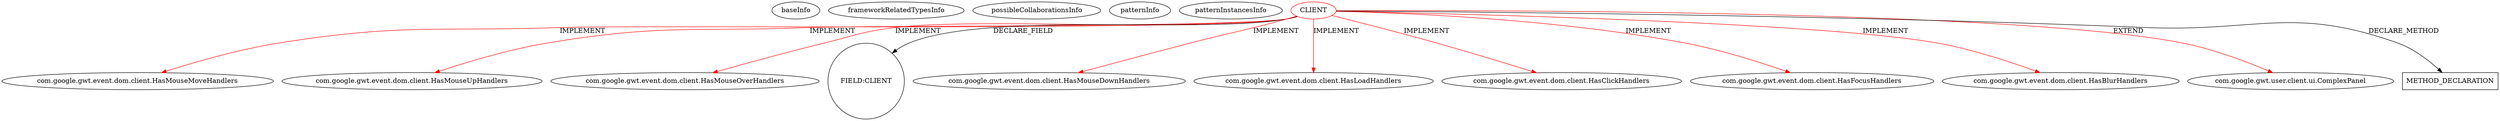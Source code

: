 digraph {
baseInfo[graphId=676,category="pattern",isAnonymous=false,possibleRelation=false]
frameworkRelatedTypesInfo[0="com.google.gwt.event.dom.client.HasMouseDownHandlers",1="com.google.gwt.event.dom.client.HasClickHandlers",2="com.google.gwt.event.dom.client.HasMouseUpHandlers",3="com.google.gwt.event.dom.client.HasLoadHandlers",4="com.google.gwt.event.dom.client.HasMouseMoveHandlers",5="com.google.gwt.event.dom.client.HasFocusHandlers",6="com.google.gwt.user.client.ui.ComplexPanel",7="com.google.gwt.event.dom.client.HasMouseOverHandlers",8="com.google.gwt.event.dom.client.HasBlurHandlers"]
possibleCollaborationsInfo[]
patternInfo[frequency=12.0,patternRootClient=0]
patternInstancesInfo[0="mguiral-GwtSvgLib~/mguiral-GwtSvgLib/GwtSvgLib-master/src/gwt/html5/svg/client/user/ui/SVGEllipseWidget.java~SVGEllipseWidget~3979",1="mguiral-GwtSvgLib~/mguiral-GwtSvgLib/GwtSvgLib-master/src/gwt/html5/svg/client/user/ui/SVGSymbolWidget.java~SVGSymbolWidget~3998",2="mguiral-GwtSvgLib~/mguiral-GwtSvgLib/GwtSvgLib-master/src/gwt/html5/svg/client/user/ui/SVGUseWidget.java~SVGUseWidget~3995",3="mguiral-GwtSvgLib~/mguiral-GwtSvgLib/GwtSvgLib-master/src/gwt/html5/svg/client/user/ui/SVGTextContentWidget.java~SVGTextContentWidget~3987",4="mguiral-GwtSvgLib~/mguiral-GwtSvgLib/GwtSvgLib-master/src/gwt/html5/svg/client/user/ui/SVGLineWidget.java~SVGLineWidget~3985",5="mguiral-GwtSvgLib~/mguiral-GwtSvgLib/GwtSvgLib-master/src/gwt/html5/svg/client/user/ui/SVGGraphicalWidget.java~SVGGraphicalWidget~3974",6="mguiral-GwtSvgLib~/mguiral-GwtSvgLib/GwtSvgLib-master/src/gwt/html5/svg/client/user/ui/SVGImageWidget.java~SVGImageWidget~3982",7="mguiral-GwtSvgLib~/mguiral-GwtSvgLib/GwtSvgLib-master/src/gwt/html5/svg/client/user/ui/SVGCircleWidget.java~SVGCircleWidget~3996",8="mguiral-GwtSvgLib~/mguiral-GwtSvgLib/GwtSvgLib-master/src/gwt/html5/svg/client/user/ui/SVGRectWidget.java~SVGRectWidget~3993",9="mguiral-GwtSvgLib~/mguiral-GwtSvgLib/GwtSvgLib-master/src/gwt/html5/svg/client/user/ui/SVGSwitchWidget.java~SVGSwitchWidget~4001",10="mguiral-GwtSvgLib~/mguiral-GwtSvgLib/GwtSvgLib-master/src/gwt/html5/svg/client/user/ui/SVGTRefWidget.java~SVGTRefWidget~3991",11="mguiral-GwtSvgLib~/mguiral-GwtSvgLib/GwtSvgLib-master/src/gwt/html5/svg/client/user/ui/SVGPathWidget.java~SVGPathWidget~3990"]
8[label="com.google.gwt.event.dom.client.HasMouseMoveHandlers",vertexType="FRAMEWORK_INTERFACE_TYPE",isFrameworkType=false]
0[label="CLIENT",vertexType="ROOT_CLIENT_CLASS_DECLARATION",isFrameworkType=false,color=red]
6[label="com.google.gwt.event.dom.client.HasMouseUpHandlers",vertexType="FRAMEWORK_INTERFACE_TYPE",isFrameworkType=false]
7[label="com.google.gwt.event.dom.client.HasMouseOverHandlers",vertexType="FRAMEWORK_INTERFACE_TYPE",isFrameworkType=false]
11[label="FIELD:CLIENT",vertexType="FIELD_DECLARATION",isFrameworkType=false,shape=circle]
5[label="com.google.gwt.event.dom.client.HasMouseDownHandlers",vertexType="FRAMEWORK_INTERFACE_TYPE",isFrameworkType=false]
10[label="com.google.gwt.event.dom.client.HasLoadHandlers",vertexType="FRAMEWORK_INTERFACE_TYPE",isFrameworkType=false]
4[label="com.google.gwt.event.dom.client.HasClickHandlers",vertexType="FRAMEWORK_INTERFACE_TYPE",isFrameworkType=false]
2[label="com.google.gwt.event.dom.client.HasFocusHandlers",vertexType="FRAMEWORK_INTERFACE_TYPE",isFrameworkType=false]
3[label="com.google.gwt.event.dom.client.HasBlurHandlers",vertexType="FRAMEWORK_INTERFACE_TYPE",isFrameworkType=false]
1[label="com.google.gwt.user.client.ui.ComplexPanel",vertexType="FRAMEWORK_CLASS_TYPE",isFrameworkType=false]
14[label="METHOD_DECLARATION",vertexType="CLIENT_METHOD_DECLARATION",isFrameworkType=false,shape=box]
0->5[label="IMPLEMENT",color=red]
0->4[label="IMPLEMENT",color=red]
0->6[label="IMPLEMENT",color=red]
0->10[label="IMPLEMENT",color=red]
0->8[label="IMPLEMENT",color=red]
0->2[label="IMPLEMENT",color=red]
0->1[label="EXTEND",color=red]
0->7[label="IMPLEMENT",color=red]
0->14[label="DECLARE_METHOD"]
0->3[label="IMPLEMENT",color=red]
0->11[label="DECLARE_FIELD"]
}
